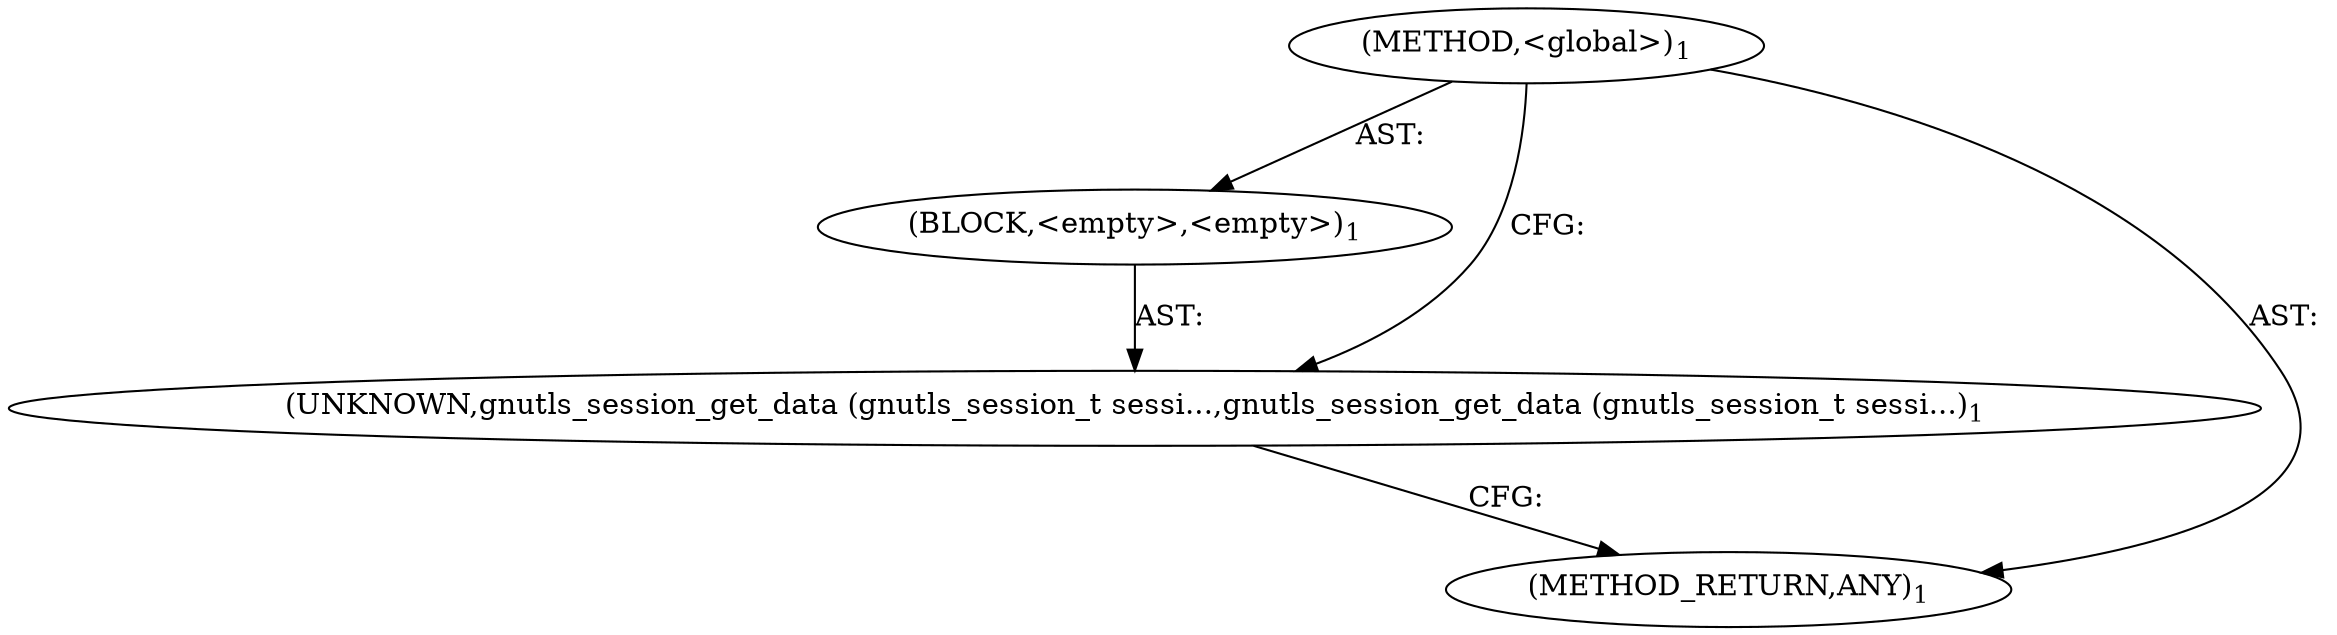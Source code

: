 digraph "&lt;global&gt;" {  
"6" [label = <(METHOD,&lt;global&gt;)<SUB>1</SUB>> ]
"7" [label = <(BLOCK,&lt;empty&gt;,&lt;empty&gt;)<SUB>1</SUB>> ]
"8" [label = <(UNKNOWN,gnutls_session_get_data (gnutls_session_t sessi...,gnutls_session_get_data (gnutls_session_t sessi...)<SUB>1</SUB>> ]
"9" [label = <(METHOD_RETURN,ANY)<SUB>1</SUB>> ]
  "6" -> "7"  [ label = "AST: "] 
  "6" -> "9"  [ label = "AST: "] 
  "7" -> "8"  [ label = "AST: "] 
  "8" -> "9"  [ label = "CFG: "] 
  "6" -> "8"  [ label = "CFG: "] 
}
